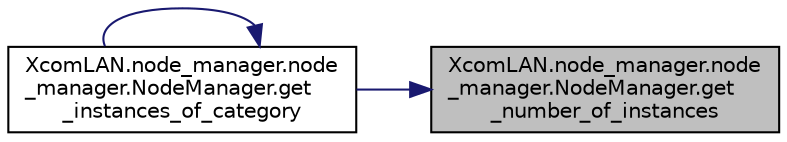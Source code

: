digraph "XcomLAN.node_manager.node_manager.NodeManager.get_number_of_instances"
{
 // LATEX_PDF_SIZE
  edge [fontname="Helvetica",fontsize="10",labelfontname="Helvetica",labelfontsize="10"];
  node [fontname="Helvetica",fontsize="10",shape=record];
  rankdir="RL";
  Node1 [label="XcomLAN.node_manager.node\l_manager.NodeManager.get\l_number_of_instances",height=0.2,width=0.4,color="black", fillcolor="grey75", style="filled", fontcolor="black",tooltip=" "];
  Node1 -> Node2 [dir="back",color="midnightblue",fontsize="10",style="solid",fontname="Helvetica"];
  Node2 [label="XcomLAN.node_manager.node\l_manager.NodeManager.get\l_instances_of_category",height=0.2,width=0.4,color="black", fillcolor="white", style="filled",URL="$d9/d2e/class_xcom_l_a_n_1_1node__manager_1_1node__manager_1_1_node_manager.html#ac1e4caa225dd00310d5db8cba7d518c9",tooltip=" "];
  Node2 -> Node2 [dir="back",color="midnightblue",fontsize="10",style="solid",fontname="Helvetica"];
}
